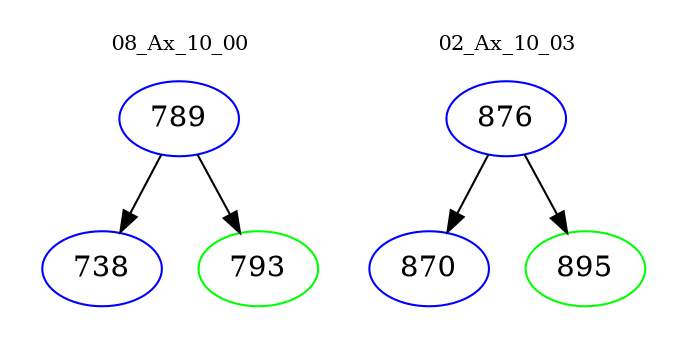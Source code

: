 digraph{
subgraph cluster_0 {
color = white
label = "08_Ax_10_00";
fontsize=10;
T0_789 [label="789", color="blue"]
T0_789 -> T0_738 [color="black"]
T0_738 [label="738", color="blue"]
T0_789 -> T0_793 [color="black"]
T0_793 [label="793", color="green"]
}
subgraph cluster_1 {
color = white
label = "02_Ax_10_03";
fontsize=10;
T1_876 [label="876", color="blue"]
T1_876 -> T1_870 [color="black"]
T1_870 [label="870", color="blue"]
T1_876 -> T1_895 [color="black"]
T1_895 [label="895", color="green"]
}
}
